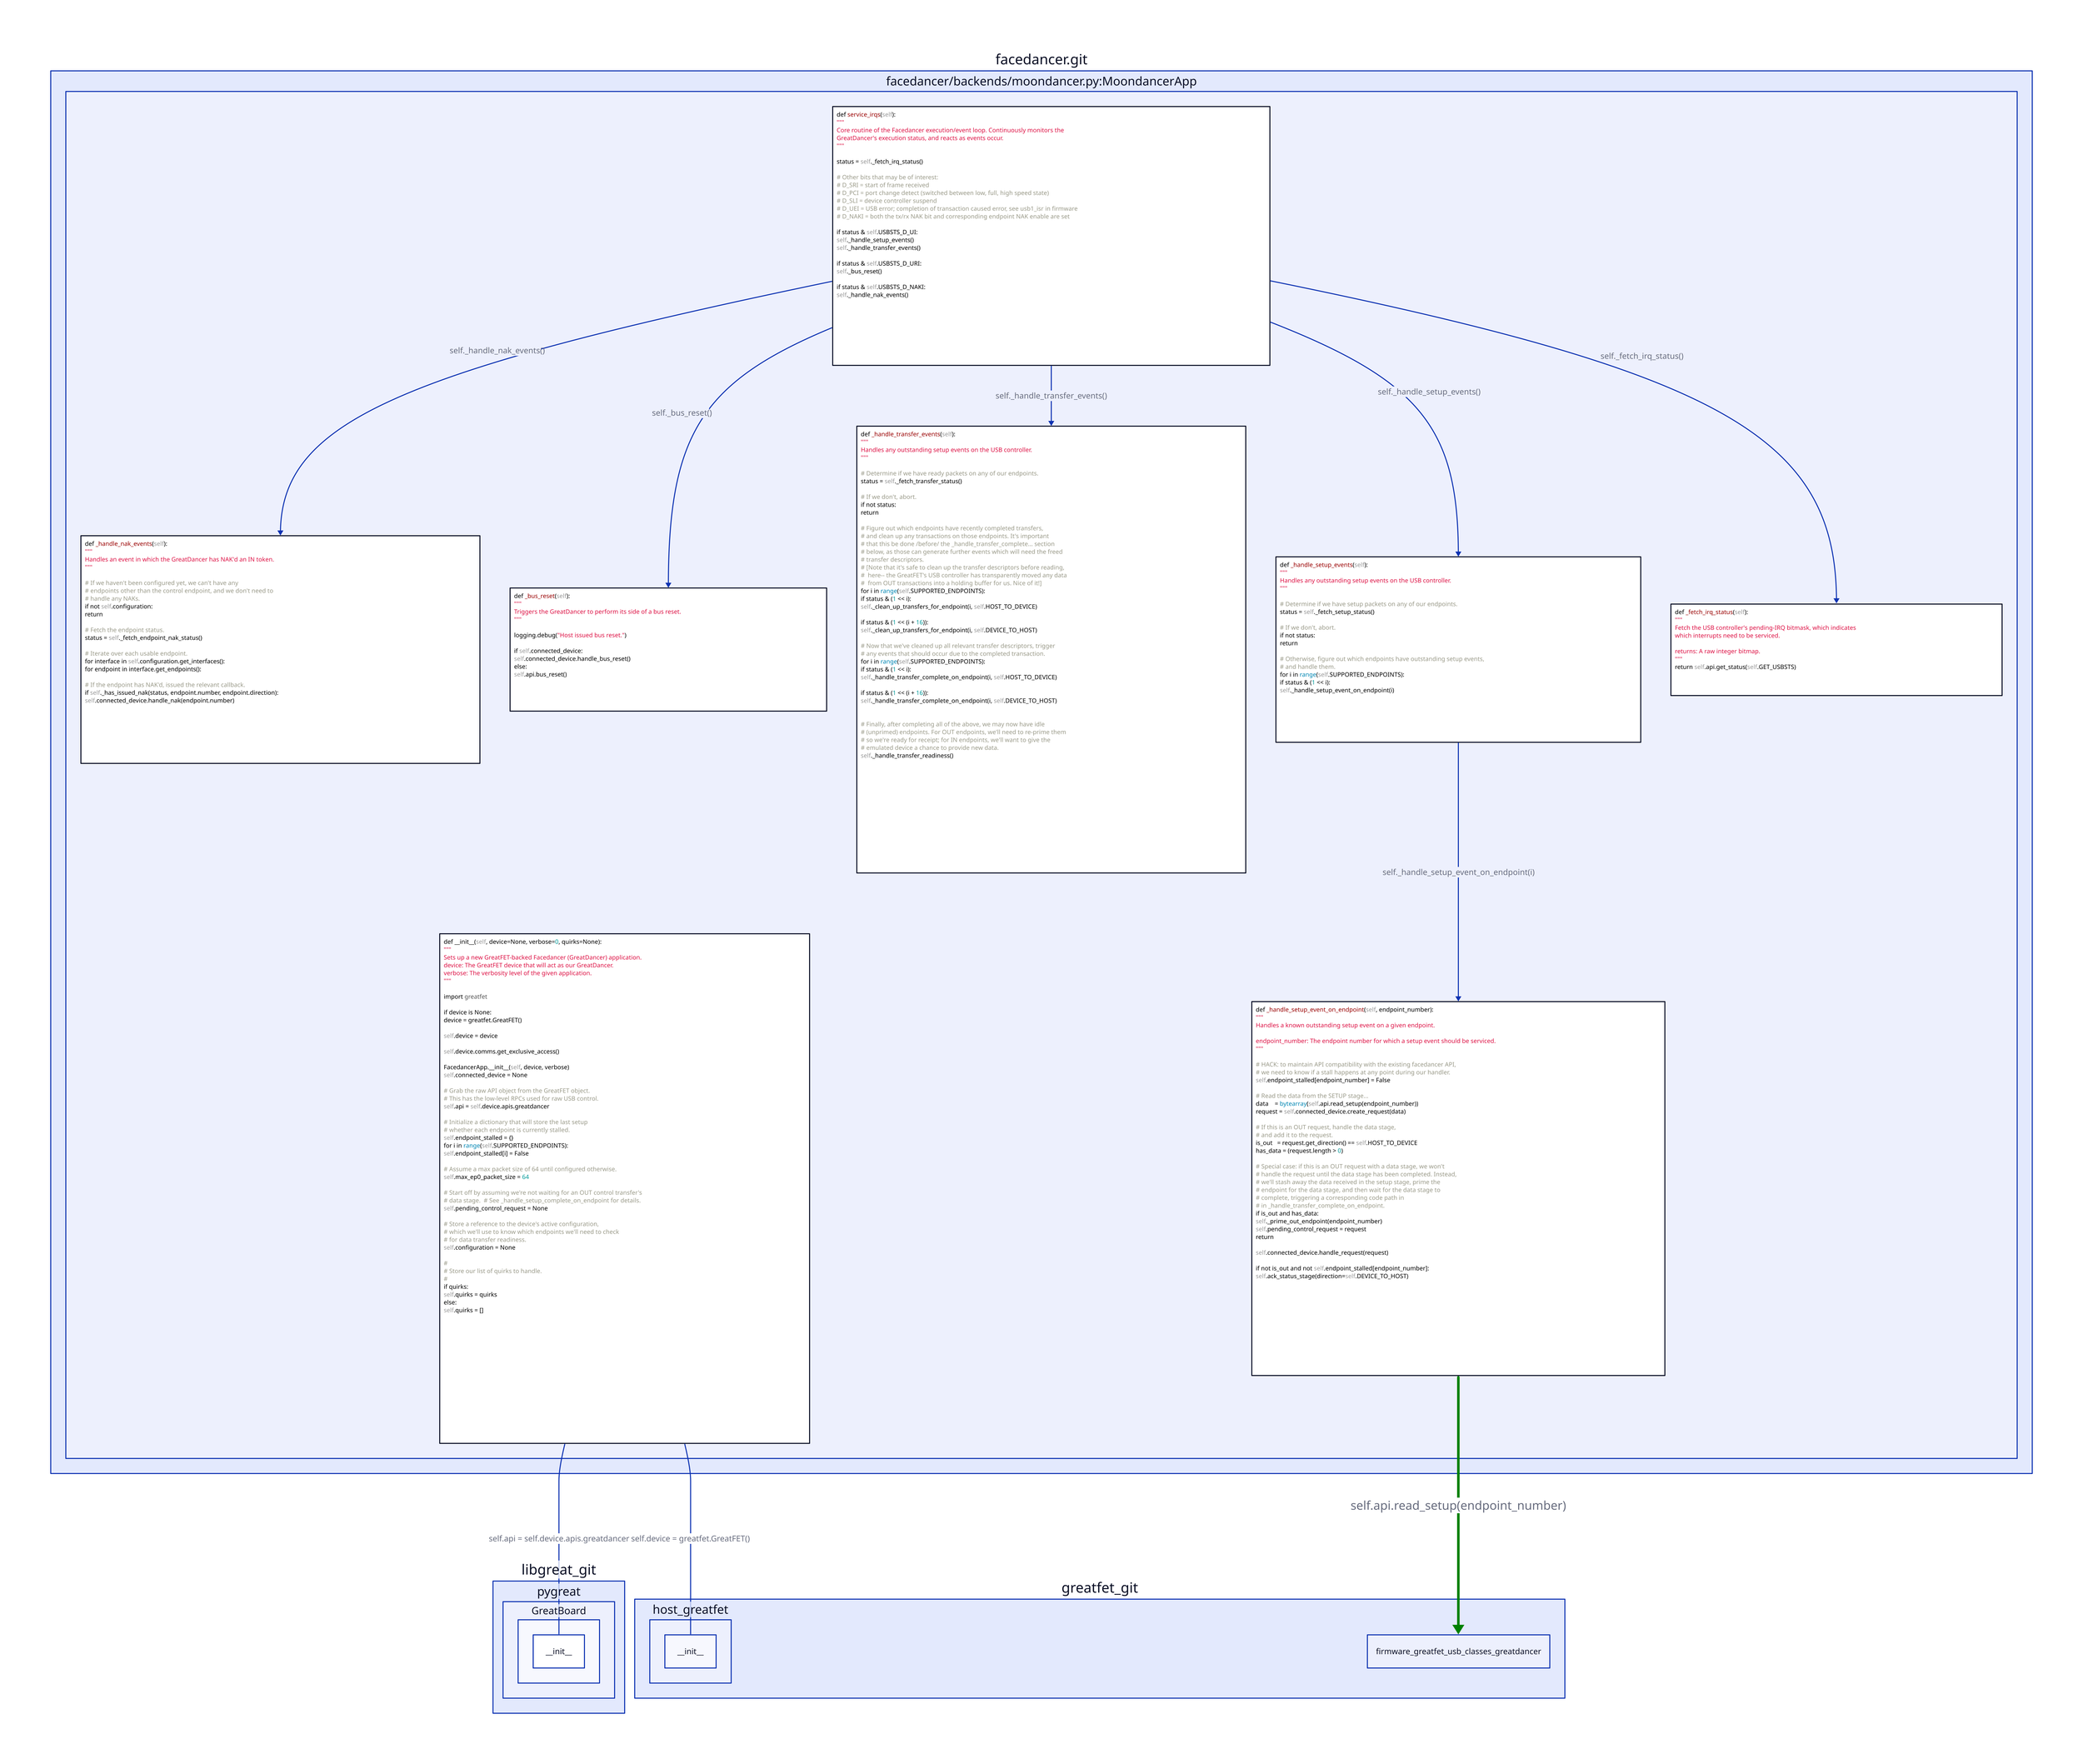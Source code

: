 # TODO parse these
# $theme: 0
# $layout: dagre


facedancer_git: facedancer.git


# - facedancer/backends/ ------------------------------------------------------

facedancer_git.backends_moondancer: facedancer/backends/moondancer.py:MoondancerApp
# facedancer_git.backends_moondancer.MoondancerApp: {
#     shape: class
#     __init__(self, device=None, verbose=0, quirks=None)
#     init_commands(self): pass
#     get_version(): NotImplementedError
#     ack_status_stage(self, direction=HOST_TO_DEVICE, endpoint_number=0, blocking=False)
# }

facedancer_git.backends_moondancer: {
    __init__: |python
        def __init__(self, device=None, verbose=0, quirks=None):
            """
            Sets up a new GreatFET-backed Facedancer (GreatDancer) application.
            device: The GreatFET device that will act as our GreatDancer.
            verbose: The verbosity level of the given application.
            """

            import greatfet

            if device is None:
                device = greatfet.GreatFET()

            self.device = device

            self.device.comms.get_exclusive_access()

            FacedancerApp.__init__(self, device, verbose)
            self.connected_device = None

            # Grab the raw API object from the GreatFET object.
            # This has the low-level RPCs used for raw USB control.
            self.api = self.device.apis.greatdancer

            # Initialize a dictionary that will store the last setup
            # whether each endpoint is currently stalled.
            self.endpoint_stalled = {}
            for i in range(self.SUPPORTED_ENDPOINTS):
                self.endpoint_stalled[i] = False

            # Assume a max packet size of 64 until configured otherwise.
            self.max_ep0_packet_size = 64

            # Start off by assuming we're not waiting for an OUT control transfer's
            # data stage.  # See _handle_setup_complete_on_endpoint for details.
            self.pending_control_request = None

            # Store a reference to the device's active configuration,
            # which we'll use to know which endpoints we'll need to check
            # for data transfer readiness.
            self.configuration = None

            #
            # Store our list of quirks to handle.
            #
            if quirks:
                self.quirks = quirks
            else:
                self.quirks = []
    |
    service_irqs: |python
        def service_irqs(self):
            """
            Core routine of the Facedancer execution/event loop. Continuously monitors the
            GreatDancer's execution status, and reacts as events occur.
            """

            status = self._fetch_irq_status()

            # Other bits that may be of interest:
            # D_SRI = start of frame received
            # D_PCI = port change detect (switched between low, full, high speed state)
            # D_SLI = device controller suspend
            # D_UEI = USB error; completion of transaction caused error, see usb1_isr in firmware
            # D_NAKI = both the tx/rx NAK bit and corresponding endpoint NAK enable are set

            if status & self.USBSTS_D_UI:
                self._handle_setup_events()
                self._handle_transfer_events()

            if status & self.USBSTS_D_URI:
                self._bus_reset()

            if status & self.USBSTS_D_NAKI:
                self._handle_nak_events()
    |
    service_irqs -> _fetch_irq_status: self._fetch_irq_status()
    service_irqs -> _handle_setup_events: self._handle_setup_events()
    service_irqs -> _handle_transfer_events: self._handle_transfer_events()
    service_irqs -> _bus_reset: self._bus_reset()
    service_irqs -> _handle_nak_events: self._handle_nak_events()
    _fetch_irq_status: |python
        def _fetch_irq_status(self):
            """
            Fetch the USB controller's pending-IRQ bitmask, which indicates
            which interrupts need to be serviced.

            returns: A raw integer bitmap.
            """
            return self.api.get_status(self.GET_USBSTS)
    |
    _handle_setup_events: |python
        def _handle_setup_events(self):
            """
            Handles any outstanding setup events on the USB controller.
            """

            # Determine if we have setup packets on any of our endpoints.
            status = self._fetch_setup_status()

            # If we don't, abort.
            if not status:
                return

            # Otherwise, figure out which endpoints have outstanding setup events,
            # and handle them.
            for i in range(self.SUPPORTED_ENDPOINTS):
                if status & (1 << i):
                    self._handle_setup_event_on_endpoint(i)
    |
    _handle_setup_events -> _handle_setup_event_on_endpoint: self._handle_setup_event_on_endpoint(i)
    _handle_setup_event_on_endpoint: |python
        def _handle_setup_event_on_endpoint(self, endpoint_number):
            """
            Handles a known outstanding setup event on a given endpoint.

            endpoint_number: The endpoint number for which a setup event should be serviced.
            """

            # HACK: to maintain API compatibility with the existing facedancer API,
            # we need to know if a stall happens at any point during our handler.
            self.endpoint_stalled[endpoint_number] = False

            # Read the data from the SETUP stage...
            data    = bytearray(self.api.read_setup(endpoint_number))
            request = self.connected_device.create_request(data)

            # If this is an OUT request, handle the data stage,
            # and add it to the request.
            is_out   = request.get_direction() == self.HOST_TO_DEVICE
            has_data = (request.length > 0)

            # Special case: if this is an OUT request with a data stage, we won't
            # handle the request until the data stage has been completed. Instead,
            # we'll stash away the data received in the setup stage, prime the
            # endpoint for the data stage, and then wait for the data stage to
            # complete, triggering a corresponding code path in
            # in _handle_transfer_complete_on_endpoint.
            if is_out and has_data:
                self._prime_out_endpoint(endpoint_number)
                self.pending_control_request = request
                return

            self.connected_device.handle_request(request)

            if not is_out and not self.endpoint_stalled[endpoint_number]:
                self.ack_status_stage(direction=self.DEVICE_TO_HOST)
    |
    _handle_transfer_events: |python
    def _handle_transfer_events(self):
        """
        Handles any outstanding setup events on the USB controller.
        """

        # Determine if we have ready packets on any of our endpoints.
        status = self._fetch_transfer_status()

        # If we don't, abort.
        if not status:
            return

        # Figure out which endpoints have recently completed transfers,
        # and clean up any transactions on those endpoints. It's important
        # that this be done /before/ the _handle_transfer_complete... section
        # below, as those can generate further events which will need the freed
        # transfer descriptors.
        # [Note that it's safe to clean up the transfer descriptors before reading,
        #  here-- the GreatFET's USB controller has transparently moved any data
        #  from OUT transactions into a holding buffer for us. Nice of it!]
        for i in range(self.SUPPORTED_ENDPOINTS):
            if status & (1 << i):
                self._clean_up_transfers_for_endpoint(i, self.HOST_TO_DEVICE)

            if status & (1 << (i + 16)):
                self._clean_up_transfers_for_endpoint(i, self.DEVICE_TO_HOST)

        # Now that we've cleaned up all relevant transfer descriptors, trigger
        # any events that should occur due to the completed transaction.
        for i in range(self.SUPPORTED_ENDPOINTS):
            if status & (1 << i):
                self._handle_transfer_complete_on_endpoint(i, self.HOST_TO_DEVICE)

            if status & (1 << (i + 16)):
                self._handle_transfer_complete_on_endpoint(i, self.DEVICE_TO_HOST)


        # Finally, after completing all of the above, we may now have idle
        # (unprimed) endpoints. For OUT endpoints, we'll need to re-prime them
        # so we're ready for receipt; for IN endpoints, we'll want to give the
        # emulated device a chance to provide new data.
        self._handle_transfer_readiness()
    |
    _bus_reset: |python
        def _bus_reset(self):
            """
            Triggers the GreatDancer to perform its side of a bus reset.
            """

            logging.debug("Host issued bus reset.")

            if self.connected_device:
                self.connected_device.handle_bus_reset()
            else:
                self.api.bus_reset()
    |
    _handle_nak_events: |python
        def _handle_nak_events(self):
            """
            Handles an event in which the GreatDancer has NAK'd an IN token.
            """

            # If we haven't been configured yet, we can't have any
            # endpoints other than the control endpoint, and we don't need to
            # handle any NAKs.
            if not self.configuration:
                return

            # Fetch the endpoint status.
            status = self._fetch_endpoint_nak_status()

            # Iterate over each usable endpoint.
            for interface in self.configuration.get_interfaces():
                for endpoint in interface.get_endpoints():

                    # If the endpoint has NAK'd, issued the relevant callback.
                    if self._has_issued_nak(status, endpoint.number, endpoint.direction):
                        self.connected_device.handle_nak(endpoint.number)
    |
}
facedancer_git.backends_moondancer.__init__ -- greatfet_git.host_greatfet.__init__: self.device = greatfet.GreatFET()
facedancer_git.backends_moondancer.__init__ -- libgreat_git.pygreat.GreatBoard.__init__: self.api = self.device.apis.greatdancer

facedancer_git.backends_moondancer._handle_setup_event_on_endpoint -> greatfet_git.firmware_greatfet_usb_classes_greatdancer: {
    label: self.api.read_setup(endpoint_number)
    style: {
        font-size: 24
        stroke-width: 5
        stroke: green
    }
}
